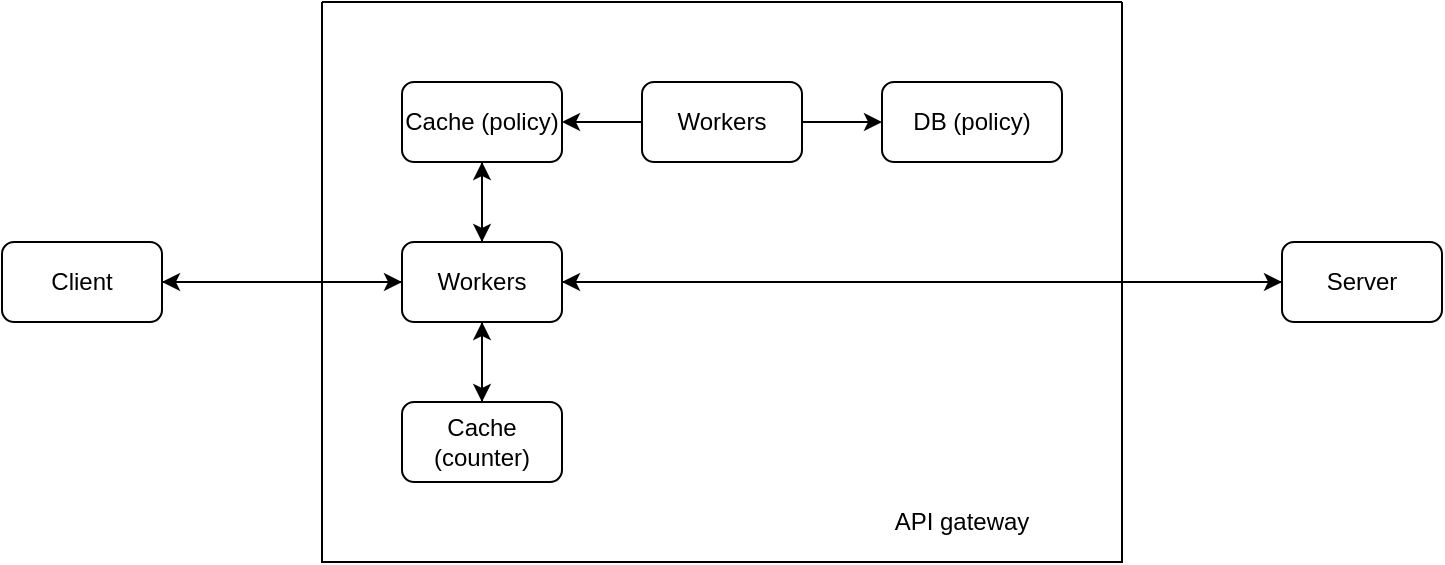 <mxfile version="26.1.3">
  <diagram name="Page-1" id="z1FdOn9hZBibv0uWVt5w">
    <mxGraphModel dx="838" dy="593" grid="1" gridSize="10" guides="1" tooltips="1" connect="1" arrows="1" fold="1" page="1" pageScale="1" pageWidth="850" pageHeight="1100" math="0" shadow="0">
      <root>
        <mxCell id="0" />
        <mxCell id="1" parent="0" />
        <mxCell id="T2doS31-qzHtL92whTEw-6" style="edgeStyle=orthogonalEdgeStyle;rounded=0;orthogonalLoop=1;jettySize=auto;html=1;exitX=0.5;exitY=1;exitDx=0;exitDy=0;entryX=0.5;entryY=0;entryDx=0;entryDy=0;" parent="1" source="T2doS31-qzHtL92whTEw-1" target="T2doS31-qzHtL92whTEw-2" edge="1">
          <mxGeometry relative="1" as="geometry" />
        </mxCell>
        <mxCell id="T2doS31-qzHtL92whTEw-10" style="edgeStyle=orthogonalEdgeStyle;rounded=0;orthogonalLoop=1;jettySize=auto;html=1;exitX=0.5;exitY=0;exitDx=0;exitDy=0;entryX=0.5;entryY=1;entryDx=0;entryDy=0;" parent="1" source="T2doS31-qzHtL92whTEw-1" target="T2doS31-qzHtL92whTEw-3" edge="1">
          <mxGeometry relative="1" as="geometry" />
        </mxCell>
        <mxCell id="jF78ZqUNIrYkVByr4H2D-6" style="edgeStyle=orthogonalEdgeStyle;rounded=0;orthogonalLoop=1;jettySize=auto;html=1;exitX=0;exitY=0.5;exitDx=0;exitDy=0;entryX=1;entryY=0.5;entryDx=0;entryDy=0;" parent="1" source="T2doS31-qzHtL92whTEw-1" target="T2doS31-qzHtL92whTEw-17" edge="1">
          <mxGeometry relative="1" as="geometry" />
        </mxCell>
        <mxCell id="CrdZcj1OR_S0OHFuy-GH-1" style="edgeStyle=orthogonalEdgeStyle;rounded=0;orthogonalLoop=1;jettySize=auto;html=1;exitX=1;exitY=0.5;exitDx=0;exitDy=0;entryX=0;entryY=0.5;entryDx=0;entryDy=0;" edge="1" parent="1" source="T2doS31-qzHtL92whTEw-1" target="T2doS31-qzHtL92whTEw-18">
          <mxGeometry relative="1" as="geometry" />
        </mxCell>
        <mxCell id="T2doS31-qzHtL92whTEw-1" value="Workers" style="rounded=1;whiteSpace=wrap;html=1;" parent="1" vertex="1">
          <mxGeometry x="240" y="200" width="80" height="40" as="geometry" />
        </mxCell>
        <mxCell id="T2doS31-qzHtL92whTEw-9" style="edgeStyle=orthogonalEdgeStyle;rounded=0;orthogonalLoop=1;jettySize=auto;html=1;exitX=0.5;exitY=0;exitDx=0;exitDy=0;entryX=0.5;entryY=1;entryDx=0;entryDy=0;" parent="1" source="T2doS31-qzHtL92whTEw-2" target="T2doS31-qzHtL92whTEw-1" edge="1">
          <mxGeometry relative="1" as="geometry" />
        </mxCell>
        <mxCell id="T2doS31-qzHtL92whTEw-2" value="Cache (counter)" style="rounded=1;whiteSpace=wrap;html=1;" parent="1" vertex="1">
          <mxGeometry x="240" y="280" width="80" height="40" as="geometry" />
        </mxCell>
        <mxCell id="T2doS31-qzHtL92whTEw-14" style="edgeStyle=orthogonalEdgeStyle;rounded=0;orthogonalLoop=1;jettySize=auto;html=1;exitX=0.5;exitY=1;exitDx=0;exitDy=0;entryX=0.5;entryY=0;entryDx=0;entryDy=0;" parent="1" source="T2doS31-qzHtL92whTEw-3" target="T2doS31-qzHtL92whTEw-1" edge="1">
          <mxGeometry relative="1" as="geometry" />
        </mxCell>
        <mxCell id="T2doS31-qzHtL92whTEw-3" value="Cache (policy)" style="rounded=1;whiteSpace=wrap;html=1;" parent="1" vertex="1">
          <mxGeometry x="240" y="120" width="80" height="40" as="geometry" />
        </mxCell>
        <mxCell id="T2doS31-qzHtL92whTEw-11" style="edgeStyle=orthogonalEdgeStyle;rounded=0;orthogonalLoop=1;jettySize=auto;html=1;exitX=1;exitY=0.5;exitDx=0;exitDy=0;entryX=0;entryY=0.5;entryDx=0;entryDy=0;" parent="1" source="T2doS31-qzHtL92whTEw-4" target="T2doS31-qzHtL92whTEw-5" edge="1">
          <mxGeometry relative="1" as="geometry" />
        </mxCell>
        <mxCell id="T2doS31-qzHtL92whTEw-16" style="edgeStyle=orthogonalEdgeStyle;rounded=0;orthogonalLoop=1;jettySize=auto;html=1;exitX=0;exitY=0.5;exitDx=0;exitDy=0;entryX=1;entryY=0.5;entryDx=0;entryDy=0;" parent="1" source="T2doS31-qzHtL92whTEw-4" target="T2doS31-qzHtL92whTEw-3" edge="1">
          <mxGeometry relative="1" as="geometry" />
        </mxCell>
        <mxCell id="T2doS31-qzHtL92whTEw-4" value="Workers" style="rounded=1;whiteSpace=wrap;html=1;" parent="1" vertex="1">
          <mxGeometry x="360" y="120" width="80" height="40" as="geometry" />
        </mxCell>
        <mxCell id="T2doS31-qzHtL92whTEw-5" value="DB (policy)" style="rounded=1;whiteSpace=wrap;html=1;" parent="1" vertex="1">
          <mxGeometry x="480" y="120" width="90" height="40" as="geometry" />
        </mxCell>
        <mxCell id="jF78ZqUNIrYkVByr4H2D-3" style="edgeStyle=orthogonalEdgeStyle;rounded=0;orthogonalLoop=1;jettySize=auto;html=1;exitX=1;exitY=0.5;exitDx=0;exitDy=0;entryX=0;entryY=0.5;entryDx=0;entryDy=0;" parent="1" source="T2doS31-qzHtL92whTEw-17" target="T2doS31-qzHtL92whTEw-1" edge="1">
          <mxGeometry relative="1" as="geometry" />
        </mxCell>
        <mxCell id="T2doS31-qzHtL92whTEw-17" value="Client" style="rounded=1;whiteSpace=wrap;html=1;" parent="1" vertex="1">
          <mxGeometry x="40" y="200" width="80" height="40" as="geometry" />
        </mxCell>
        <mxCell id="CrdZcj1OR_S0OHFuy-GH-2" style="edgeStyle=orthogonalEdgeStyle;rounded=0;orthogonalLoop=1;jettySize=auto;html=1;exitX=0;exitY=0.5;exitDx=0;exitDy=0;entryX=1;entryY=0.5;entryDx=0;entryDy=0;" edge="1" parent="1" source="T2doS31-qzHtL92whTEw-18" target="T2doS31-qzHtL92whTEw-1">
          <mxGeometry relative="1" as="geometry" />
        </mxCell>
        <mxCell id="T2doS31-qzHtL92whTEw-18" value="Server" style="rounded=1;whiteSpace=wrap;html=1;" parent="1" vertex="1">
          <mxGeometry x="680" y="200" width="80" height="40" as="geometry" />
        </mxCell>
        <mxCell id="jF78ZqUNIrYkVByr4H2D-1" value="" style="swimlane;startSize=0;" parent="1" vertex="1">
          <mxGeometry x="200" y="80" width="400" height="280" as="geometry" />
        </mxCell>
        <mxCell id="jF78ZqUNIrYkVByr4H2D-2" value="API gateway" style="text;html=1;align=center;verticalAlign=middle;whiteSpace=wrap;rounded=0;" parent="jF78ZqUNIrYkVByr4H2D-1" vertex="1">
          <mxGeometry x="240" y="240" width="160" height="40" as="geometry" />
        </mxCell>
      </root>
    </mxGraphModel>
  </diagram>
</mxfile>
